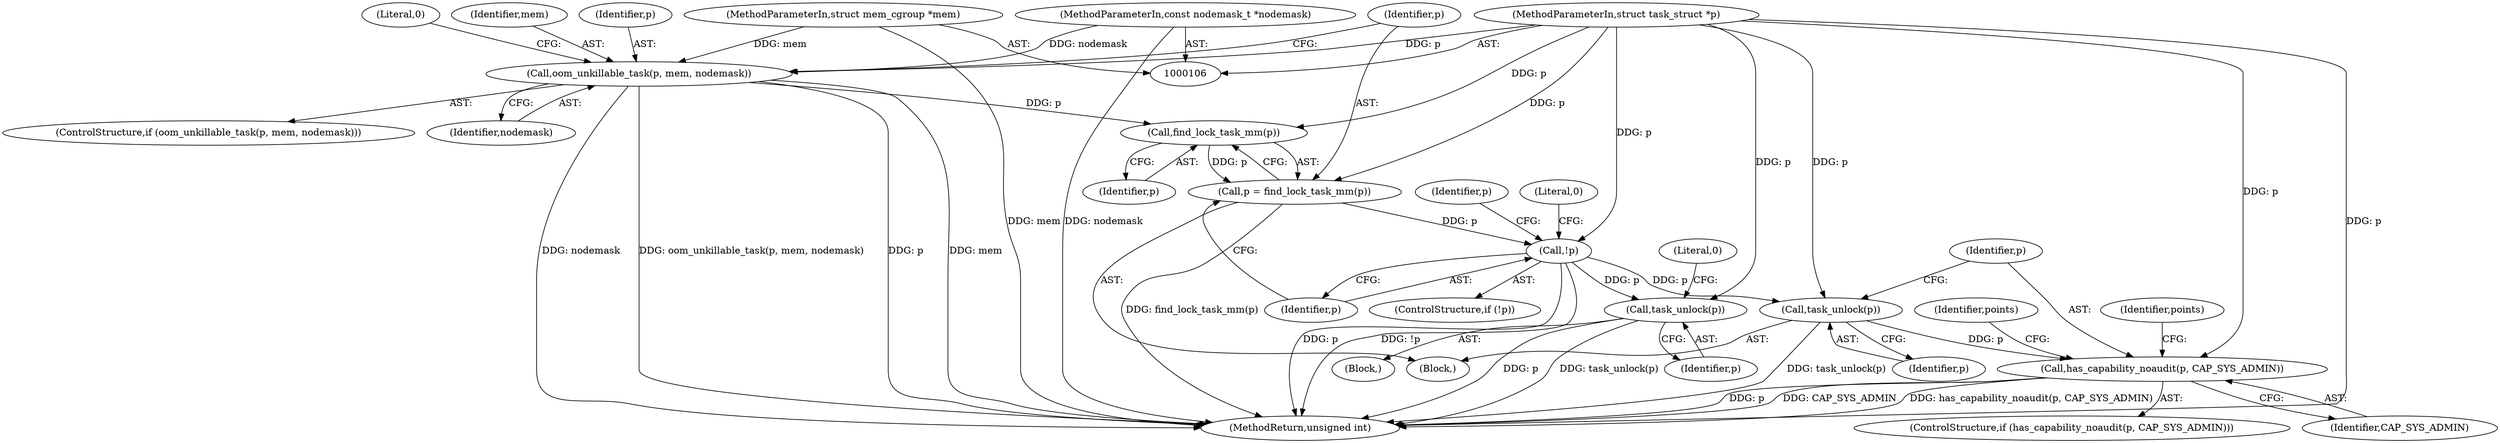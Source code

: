 digraph "0_linux_56c6a8a4aadca809e04276eabe5552935c51387f@pointer" {
"1000122" [label="(Call,find_lock_task_mm(p))"];
"1000114" [label="(Call,oom_unkillable_task(p, mem, nodemask))"];
"1000107" [label="(MethodParameterIn,struct task_struct *p)"];
"1000108" [label="(MethodParameterIn,struct mem_cgroup *mem)"];
"1000109" [label="(MethodParameterIn,const nodemask_t *nodemask)"];
"1000120" [label="(Call,p = find_lock_task_mm(p))"];
"1000125" [label="(Call,!p)"];
"1000138" [label="(Call,task_unlock(p))"];
"1000173" [label="(Call,task_unlock(p))"];
"1000176" [label="(Call,has_capability_noaudit(p, CAP_SYS_ADMIN))"];
"1000119" [label="(Literal,0)"];
"1000138" [label="(Call,task_unlock(p))"];
"1000128" [label="(Literal,0)"];
"1000116" [label="(Identifier,mem)"];
"1000202" [label="(MethodReturn,unsigned int)"];
"1000111" [label="(Block,)"];
"1000115" [label="(Identifier,p)"];
"1000175" [label="(ControlStructure,if (has_capability_noaudit(p, CAP_SYS_ADMIN)))"];
"1000122" [label="(Call,find_lock_task_mm(p))"];
"1000176" [label="(Call,has_capability_noaudit(p, CAP_SYS_ADMIN))"];
"1000108" [label="(MethodParameterIn,struct mem_cgroup *mem)"];
"1000177" [label="(Identifier,p)"];
"1000109" [label="(MethodParameterIn,const nodemask_t *nodemask)"];
"1000107" [label="(MethodParameterIn,struct task_struct *p)"];
"1000125" [label="(Call,!p)"];
"1000134" [label="(Identifier,p)"];
"1000174" [label="(Identifier,p)"];
"1000121" [label="(Identifier,p)"];
"1000178" [label="(Identifier,CAP_SYS_ADMIN)"];
"1000113" [label="(ControlStructure,if (oom_unkillable_task(p, mem, nodemask)))"];
"1000141" [label="(Literal,0)"];
"1000173" [label="(Call,task_unlock(p))"];
"1000114" [label="(Call,oom_unkillable_task(p, mem, nodemask))"];
"1000126" [label="(Identifier,p)"];
"1000180" [label="(Identifier,points)"];
"1000183" [label="(Identifier,points)"];
"1000139" [label="(Identifier,p)"];
"1000120" [label="(Call,p = find_lock_task_mm(p))"];
"1000137" [label="(Block,)"];
"1000123" [label="(Identifier,p)"];
"1000124" [label="(ControlStructure,if (!p))"];
"1000117" [label="(Identifier,nodemask)"];
"1000122" -> "1000120"  [label="AST: "];
"1000122" -> "1000123"  [label="CFG: "];
"1000123" -> "1000122"  [label="AST: "];
"1000120" -> "1000122"  [label="CFG: "];
"1000122" -> "1000120"  [label="DDG: p"];
"1000114" -> "1000122"  [label="DDG: p"];
"1000107" -> "1000122"  [label="DDG: p"];
"1000114" -> "1000113"  [label="AST: "];
"1000114" -> "1000117"  [label="CFG: "];
"1000115" -> "1000114"  [label="AST: "];
"1000116" -> "1000114"  [label="AST: "];
"1000117" -> "1000114"  [label="AST: "];
"1000119" -> "1000114"  [label="CFG: "];
"1000121" -> "1000114"  [label="CFG: "];
"1000114" -> "1000202"  [label="DDG: mem"];
"1000114" -> "1000202"  [label="DDG: nodemask"];
"1000114" -> "1000202"  [label="DDG: oom_unkillable_task(p, mem, nodemask)"];
"1000114" -> "1000202"  [label="DDG: p"];
"1000107" -> "1000114"  [label="DDG: p"];
"1000108" -> "1000114"  [label="DDG: mem"];
"1000109" -> "1000114"  [label="DDG: nodemask"];
"1000107" -> "1000106"  [label="AST: "];
"1000107" -> "1000202"  [label="DDG: p"];
"1000107" -> "1000120"  [label="DDG: p"];
"1000107" -> "1000125"  [label="DDG: p"];
"1000107" -> "1000138"  [label="DDG: p"];
"1000107" -> "1000173"  [label="DDG: p"];
"1000107" -> "1000176"  [label="DDG: p"];
"1000108" -> "1000106"  [label="AST: "];
"1000108" -> "1000202"  [label="DDG: mem"];
"1000109" -> "1000106"  [label="AST: "];
"1000109" -> "1000202"  [label="DDG: nodemask"];
"1000120" -> "1000111"  [label="AST: "];
"1000121" -> "1000120"  [label="AST: "];
"1000126" -> "1000120"  [label="CFG: "];
"1000120" -> "1000202"  [label="DDG: find_lock_task_mm(p)"];
"1000120" -> "1000125"  [label="DDG: p"];
"1000125" -> "1000124"  [label="AST: "];
"1000125" -> "1000126"  [label="CFG: "];
"1000126" -> "1000125"  [label="AST: "];
"1000128" -> "1000125"  [label="CFG: "];
"1000134" -> "1000125"  [label="CFG: "];
"1000125" -> "1000202"  [label="DDG: !p"];
"1000125" -> "1000202"  [label="DDG: p"];
"1000125" -> "1000138"  [label="DDG: p"];
"1000125" -> "1000173"  [label="DDG: p"];
"1000138" -> "1000137"  [label="AST: "];
"1000138" -> "1000139"  [label="CFG: "];
"1000139" -> "1000138"  [label="AST: "];
"1000141" -> "1000138"  [label="CFG: "];
"1000138" -> "1000202"  [label="DDG: p"];
"1000138" -> "1000202"  [label="DDG: task_unlock(p)"];
"1000173" -> "1000111"  [label="AST: "];
"1000173" -> "1000174"  [label="CFG: "];
"1000174" -> "1000173"  [label="AST: "];
"1000177" -> "1000173"  [label="CFG: "];
"1000173" -> "1000202"  [label="DDG: task_unlock(p)"];
"1000173" -> "1000176"  [label="DDG: p"];
"1000176" -> "1000175"  [label="AST: "];
"1000176" -> "1000178"  [label="CFG: "];
"1000177" -> "1000176"  [label="AST: "];
"1000178" -> "1000176"  [label="AST: "];
"1000180" -> "1000176"  [label="CFG: "];
"1000183" -> "1000176"  [label="CFG: "];
"1000176" -> "1000202"  [label="DDG: CAP_SYS_ADMIN"];
"1000176" -> "1000202"  [label="DDG: has_capability_noaudit(p, CAP_SYS_ADMIN)"];
"1000176" -> "1000202"  [label="DDG: p"];
}
